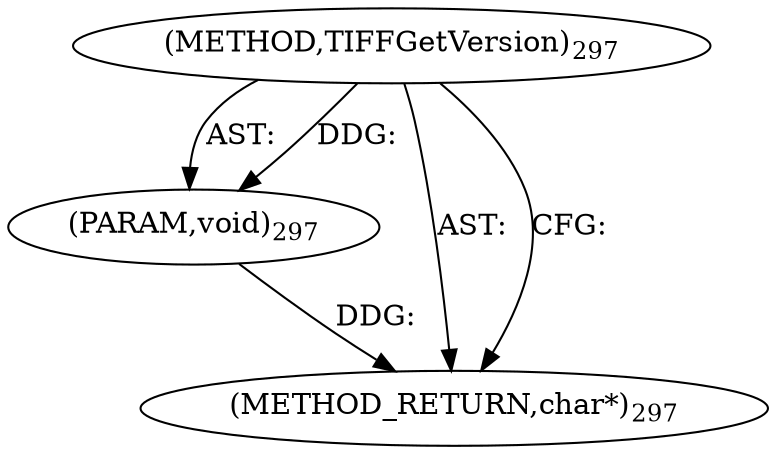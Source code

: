 digraph "TIFFGetVersion" {  
"8344" [label = <(METHOD,TIFFGetVersion)<SUB>297</SUB>> ]
"8345" [label = <(PARAM,void)<SUB>297</SUB>> ]
"8346" [label = <(METHOD_RETURN,char*)<SUB>297</SUB>> ]
  "8344" -> "8345"  [ label = "AST: "] 
  "8344" -> "8346"  [ label = "AST: "] 
  "8344" -> "8346"  [ label = "CFG: "] 
  "8345" -> "8346"  [ label = "DDG: "] 
  "8344" -> "8345"  [ label = "DDG: "] 
}
